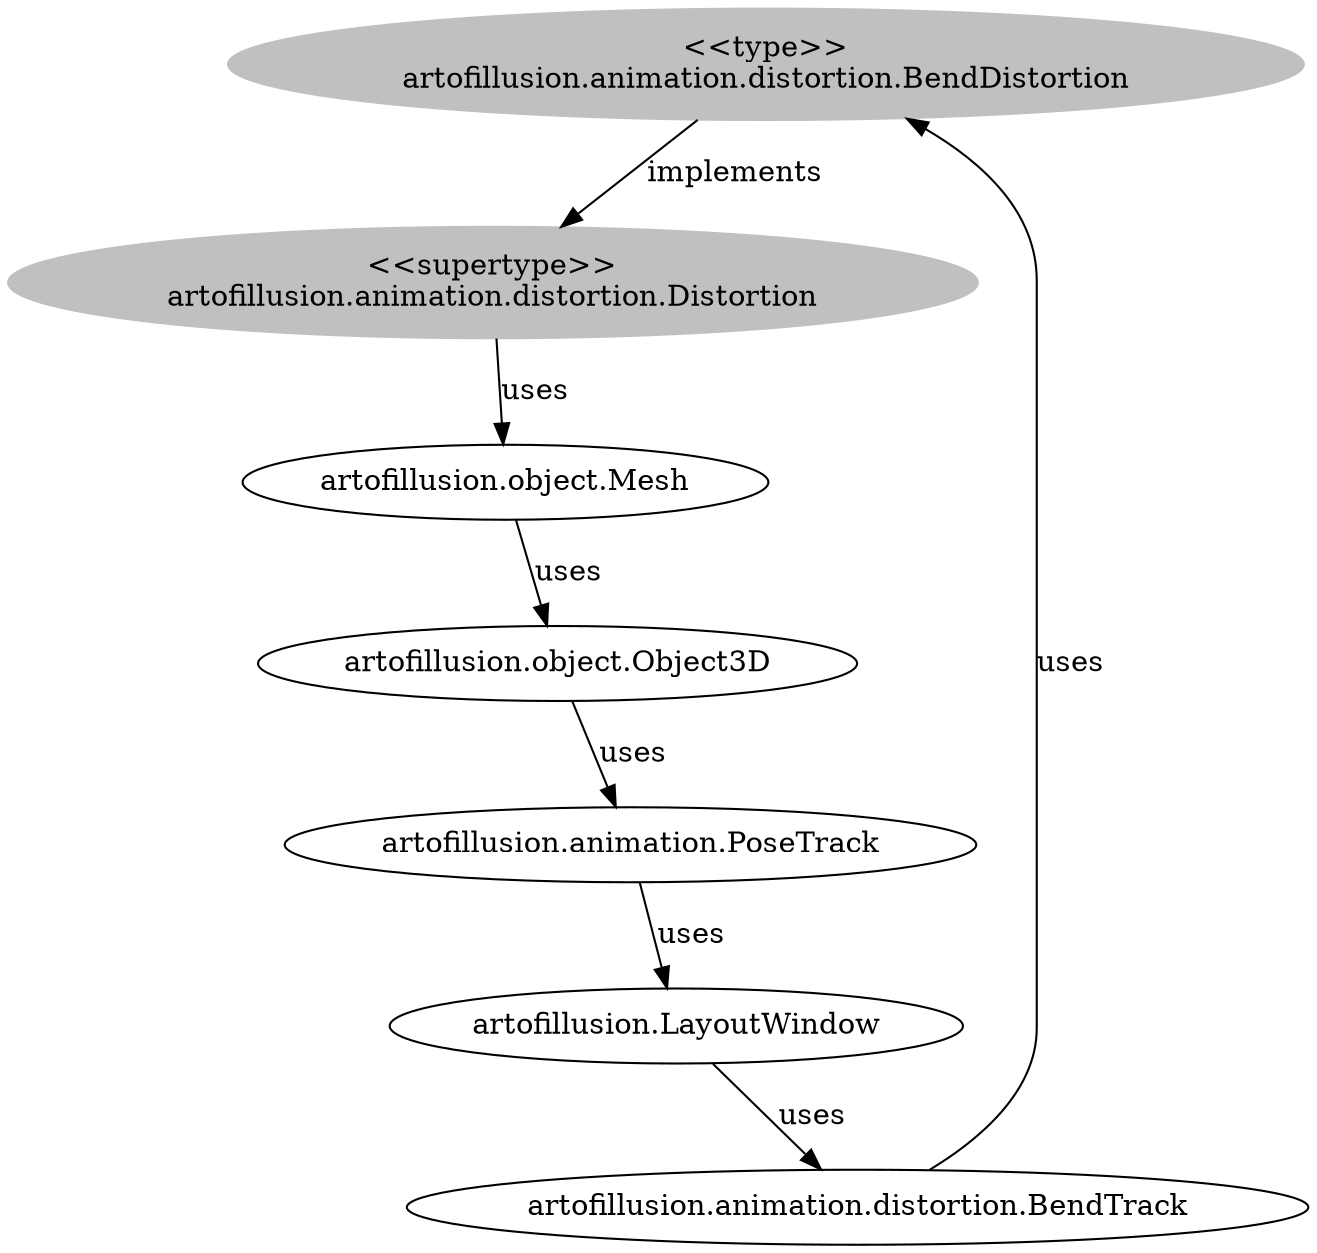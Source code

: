 digraph stk {
	artofillusion_animation_distortion_BendDistortion [label="<<type>>
artofillusion.animation.distortion.BendDistortion",style=filled,color="grey"];
	artofillusion_animation_distortion_Distortion [label="<<supertype>>
artofillusion.animation.distortion.Distortion",style=filled,color="grey"];
	artofillusion_LayoutWindow [label="artofillusion.LayoutWindow"];
	artofillusion_object_Object3D [label="artofillusion.object.Object3D"];
	artofillusion_animation_PoseTrack [label="artofillusion.animation.PoseTrack"];
	artofillusion_object_Mesh [label="artofillusion.object.Mesh"];
	artofillusion_animation_distortion_BendTrack [label="artofillusion.animation.distortion.BendTrack"];
	artofillusion_animation_distortion_BendDistortion -> artofillusion_animation_distortion_Distortion [label=implements];
	artofillusion_animation_distortion_Distortion -> artofillusion_object_Mesh [label=uses];
	artofillusion_object_Mesh -> artofillusion_object_Object3D [label=uses];
	artofillusion_object_Object3D -> artofillusion_animation_PoseTrack [label=uses];
	artofillusion_animation_PoseTrack -> artofillusion_LayoutWindow [label=uses];
	artofillusion_LayoutWindow -> artofillusion_animation_distortion_BendTrack [label=uses];
	artofillusion_animation_distortion_BendTrack -> artofillusion_animation_distortion_BendDistortion [label=uses];
}
